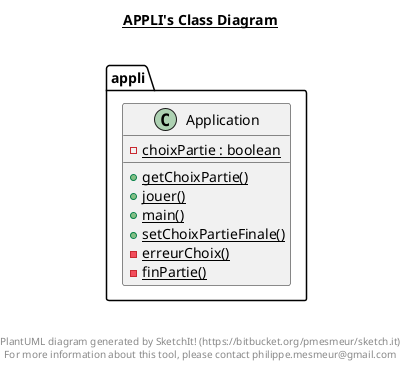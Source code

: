@startuml

title __APPLI's Class Diagram__\n

  namespace appli {
    class appli.Application {
        {static} - choixPartie : boolean
        {static} + getChoixPartie()
        {static} + jouer()
        {static} + main()
        {static} + setChoixPartieFinale()
        {static} - erreurChoix()
        {static} - finPartie()
    }
  }
  



right footer


PlantUML diagram generated by SketchIt! (https://bitbucket.org/pmesmeur/sketch.it)
For more information about this tool, please contact philippe.mesmeur@gmail.com
endfooter

@enduml
